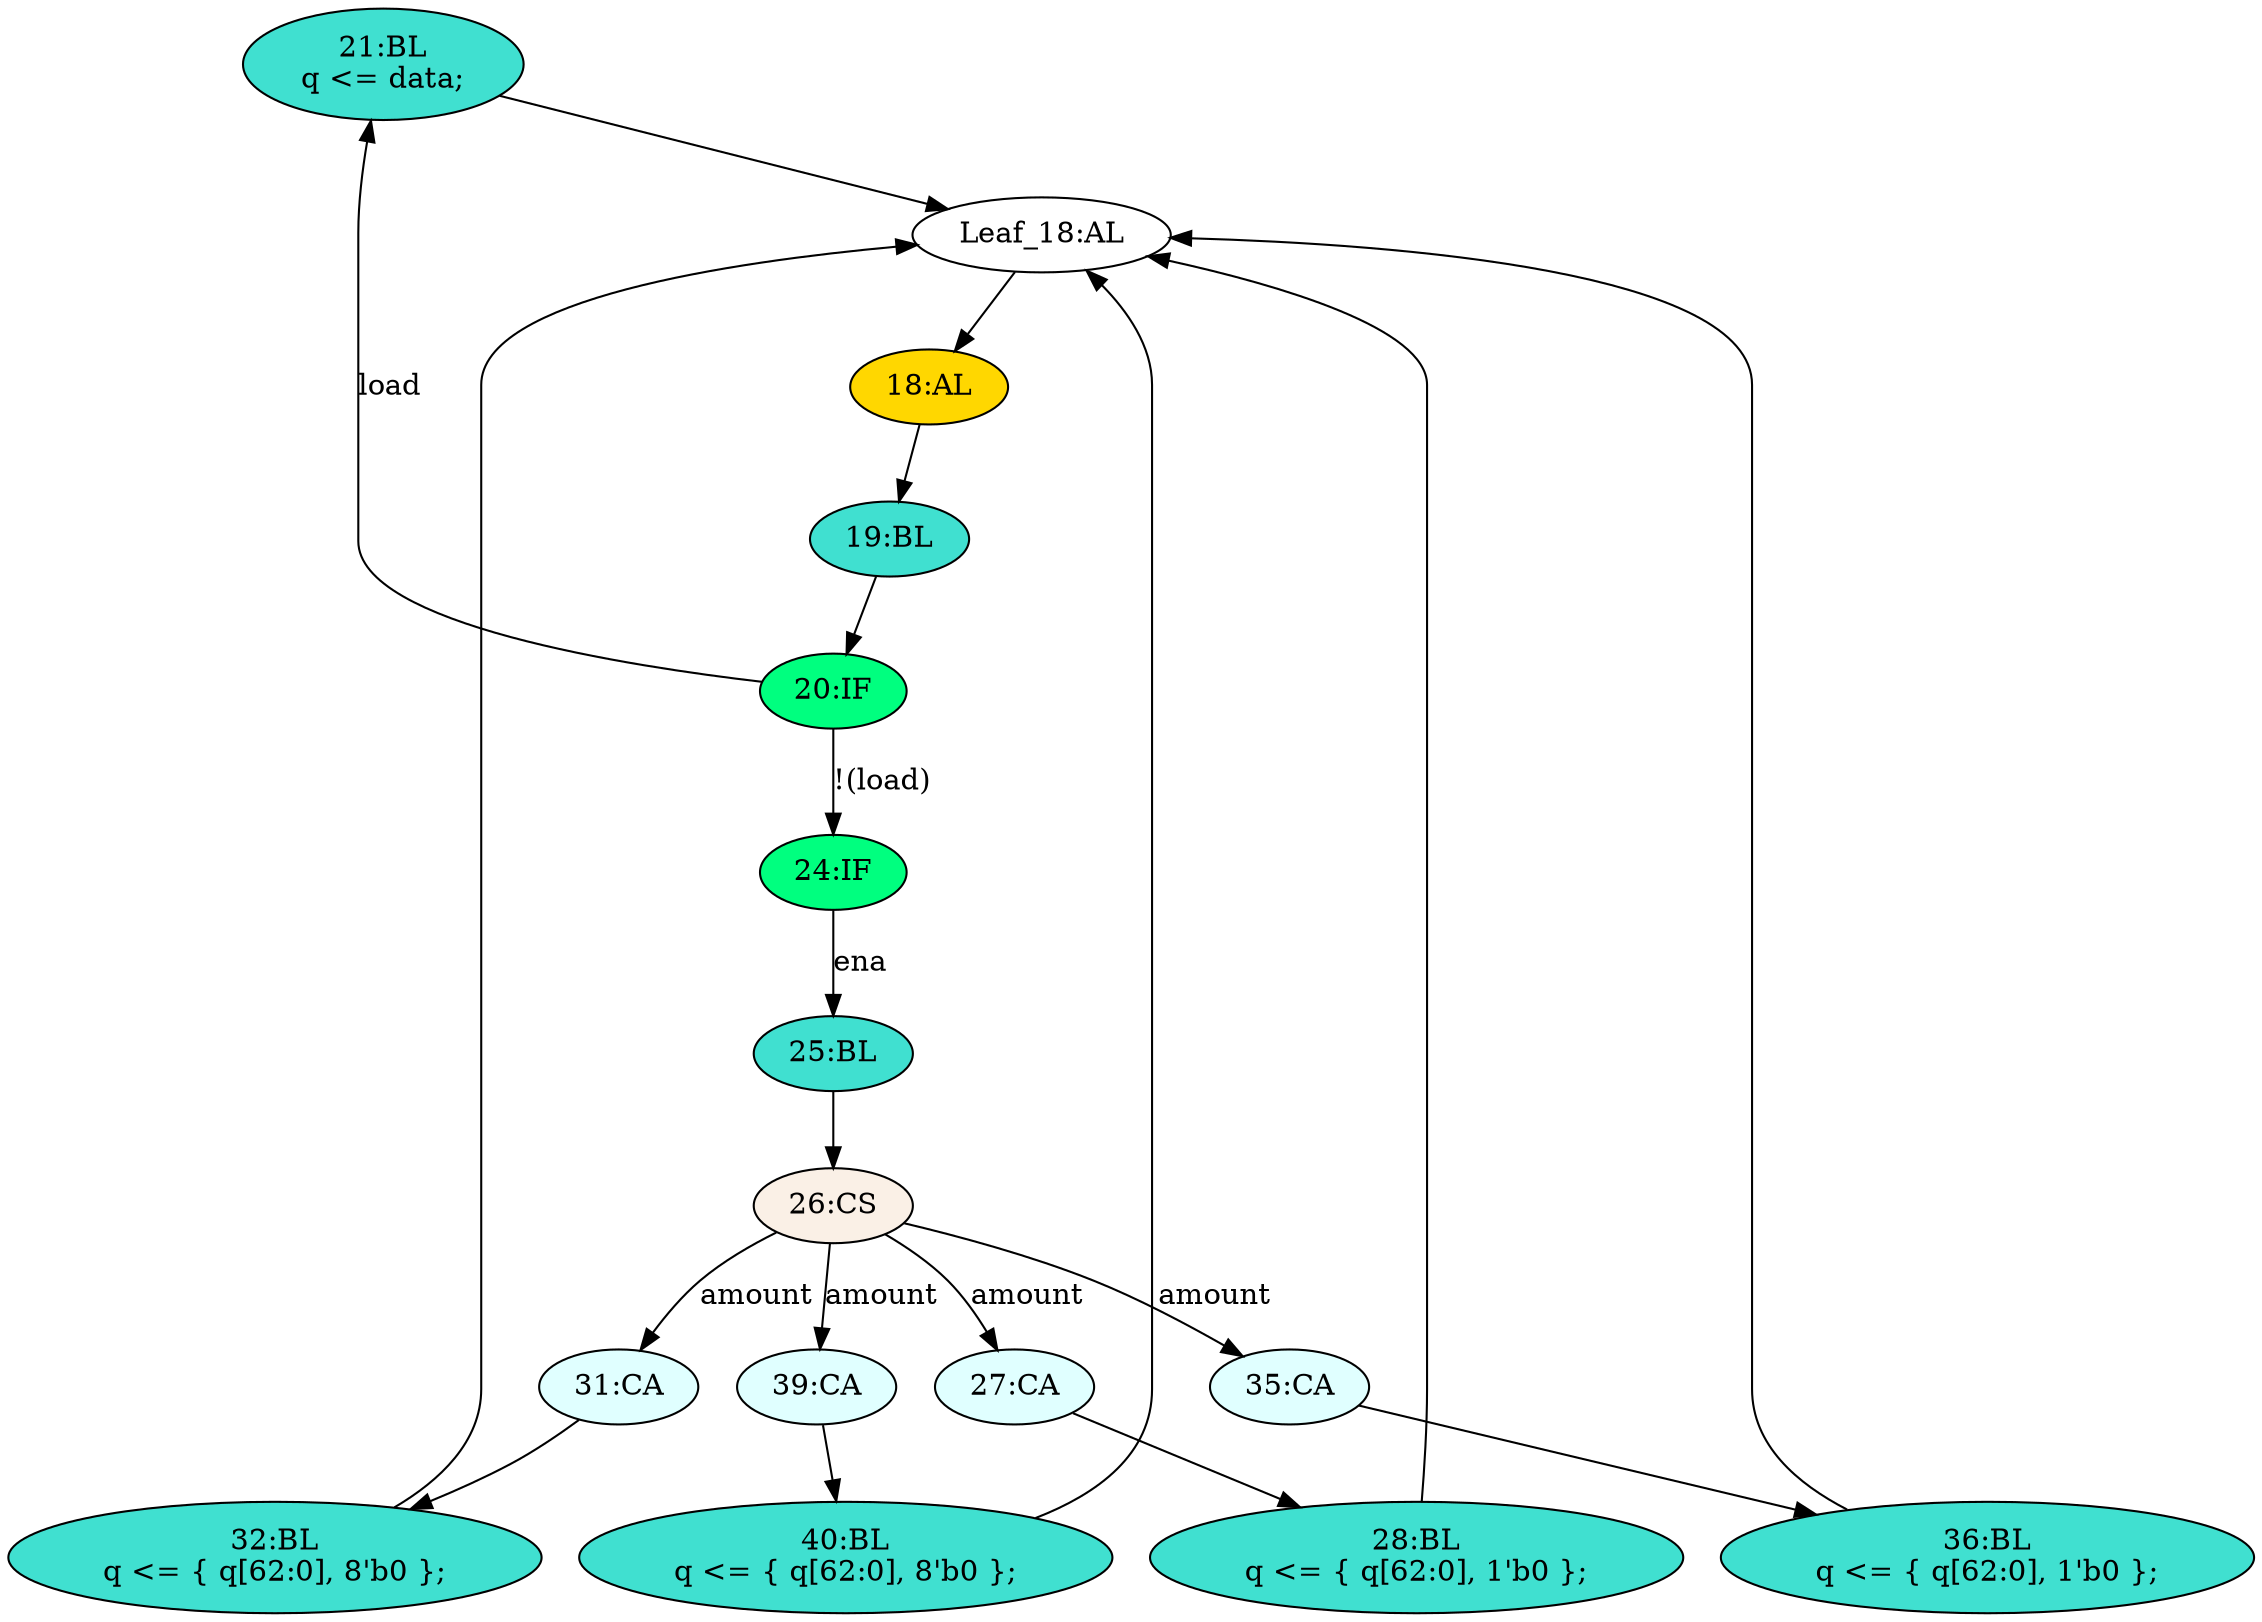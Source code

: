 strict digraph "compose( ,  )" {
	node [label="\N"];
	"21:BL"	[ast="<pyverilog.vparser.ast.Block object at 0x7f80d6b37090>",
		fillcolor=turquoise,
		label="21:BL
q <= data;",
		statements="[<pyverilog.vparser.ast.NonblockingSubstitution object at 0x7f80d6b23210>]",
		style=filled,
		typ=Block];
	"Leaf_18:AL"	[def_var="['q']",
		label="Leaf_18:AL"];
	"21:BL" -> "Leaf_18:AL"	[cond="[]",
		lineno=None];
	"18:AL"	[ast="<pyverilog.vparser.ast.Always object at 0x7f80d6b371d0>",
		clk_sens=True,
		fillcolor=gold,
		label="18:AL",
		sens="['clk']",
		statements="[]",
		style=filled,
		typ=Always,
		use_var="['load', 'ena', 'amount', 'data', 'q']"];
	"Leaf_18:AL" -> "18:AL";
	"32:BL"	[ast="<pyverilog.vparser.ast.Block object at 0x7f80d6b26ad0>",
		fillcolor=turquoise,
		label="32:BL
q <= { q[62:0], 8'b0 };",
		statements="[<pyverilog.vparser.ast.NonblockingSubstitution object at 0x7f80d6e9ee50>]",
		style=filled,
		typ=Block];
	"32:BL" -> "Leaf_18:AL"	[cond="[]",
		lineno=None];
	"24:IF"	[ast="<pyverilog.vparser.ast.IfStatement object at 0x7f80d6acecd0>",
		fillcolor=springgreen,
		label="24:IF",
		statements="[]",
		style=filled,
		typ=IfStatement];
	"25:BL"	[ast="<pyverilog.vparser.ast.Block object at 0x7f80d6ace550>",
		fillcolor=turquoise,
		label="25:BL",
		statements="[]",
		style=filled,
		typ=Block];
	"24:IF" -> "25:BL"	[cond="['ena']",
		label=ena,
		lineno=24];
	"27:CA"	[ast="<pyverilog.vparser.ast.Case object at 0x7f80d6b31650>",
		fillcolor=lightcyan,
		label="27:CA",
		statements="[]",
		style=filled,
		typ=Case];
	"28:BL"	[ast="<pyverilog.vparser.ast.Block object at 0x7f80d6b31390>",
		fillcolor=turquoise,
		label="28:BL
q <= { q[62:0], 1'b0 };",
		statements="[<pyverilog.vparser.ast.NonblockingSubstitution object at 0x7f80d6b26e90>]",
		style=filled,
		typ=Block];
	"27:CA" -> "28:BL"	[cond="[]",
		lineno=None];
	"40:BL"	[ast="<pyverilog.vparser.ast.Block object at 0x7f80d67983d0>",
		fillcolor=turquoise,
		label="40:BL
q <= { q[62:0], 8'b0 };",
		statements="[<pyverilog.vparser.ast.NonblockingSubstitution object at 0x7f80d67984d0>]",
		style=filled,
		typ=Block];
	"40:BL" -> "Leaf_18:AL"	[cond="[]",
		lineno=None];
	"19:BL"	[ast="<pyverilog.vparser.ast.Block object at 0x7f80d6b23d10>",
		fillcolor=turquoise,
		label="19:BL",
		statements="[]",
		style=filled,
		typ=Block];
	"20:IF"	[ast="<pyverilog.vparser.ast.IfStatement object at 0x7f80d6b23ed0>",
		fillcolor=springgreen,
		label="20:IF",
		statements="[]",
		style=filled,
		typ=IfStatement];
	"19:BL" -> "20:IF"	[cond="[]",
		lineno=None];
	"35:CA"	[ast="<pyverilog.vparser.ast.Case object at 0x7f80d6ba07d0>",
		fillcolor=lightcyan,
		label="35:CA",
		statements="[]",
		style=filled,
		typ=Case];
	"36:BL"	[ast="<pyverilog.vparser.ast.Block object at 0x7f80d6ba0950>",
		fillcolor=turquoise,
		label="36:BL
q <= { q[62:0], 1'b0 };",
		statements="[<pyverilog.vparser.ast.NonblockingSubstitution object at 0x7f80d83a8ad0>]",
		style=filled,
		typ=Block];
	"35:CA" -> "36:BL"	[cond="[]",
		lineno=None];
	"20:IF" -> "21:BL"	[cond="['load']",
		label=load,
		lineno=20];
	"20:IF" -> "24:IF"	[cond="['load']",
		label="!(load)",
		lineno=20];
	"26:CS"	[ast="<pyverilog.vparser.ast.CaseStatement object at 0x7f80d6b46150>",
		fillcolor=linen,
		label="26:CS",
		statements="[]",
		style=filled,
		typ=CaseStatement];
	"25:BL" -> "26:CS"	[cond="[]",
		lineno=None];
	"28:BL" -> "Leaf_18:AL"	[cond="[]",
		lineno=None];
	"31:CA"	[ast="<pyverilog.vparser.ast.Case object at 0x7f80d6b26150>",
		fillcolor=lightcyan,
		label="31:CA",
		statements="[]",
		style=filled,
		typ=Case];
	"31:CA" -> "32:BL"	[cond="[]",
		lineno=None];
	"39:CA"	[ast="<pyverilog.vparser.ast.Case object at 0x7f80d6798c90>",
		fillcolor=lightcyan,
		label="39:CA",
		statements="[]",
		style=filled,
		typ=Case];
	"39:CA" -> "40:BL"	[cond="[]",
		lineno=None];
	"18:AL" -> "19:BL"	[cond="[]",
		lineno=None];
	"26:CS" -> "27:CA"	[cond="['amount']",
		label=amount,
		lineno=26];
	"26:CS" -> "35:CA"	[cond="['amount']",
		label=amount,
		lineno=26];
	"26:CS" -> "31:CA"	[cond="['amount']",
		label=amount,
		lineno=26];
	"26:CS" -> "39:CA"	[cond="['amount']",
		label=amount,
		lineno=26];
	"36:BL" -> "Leaf_18:AL"	[cond="[]",
		lineno=None];
}
